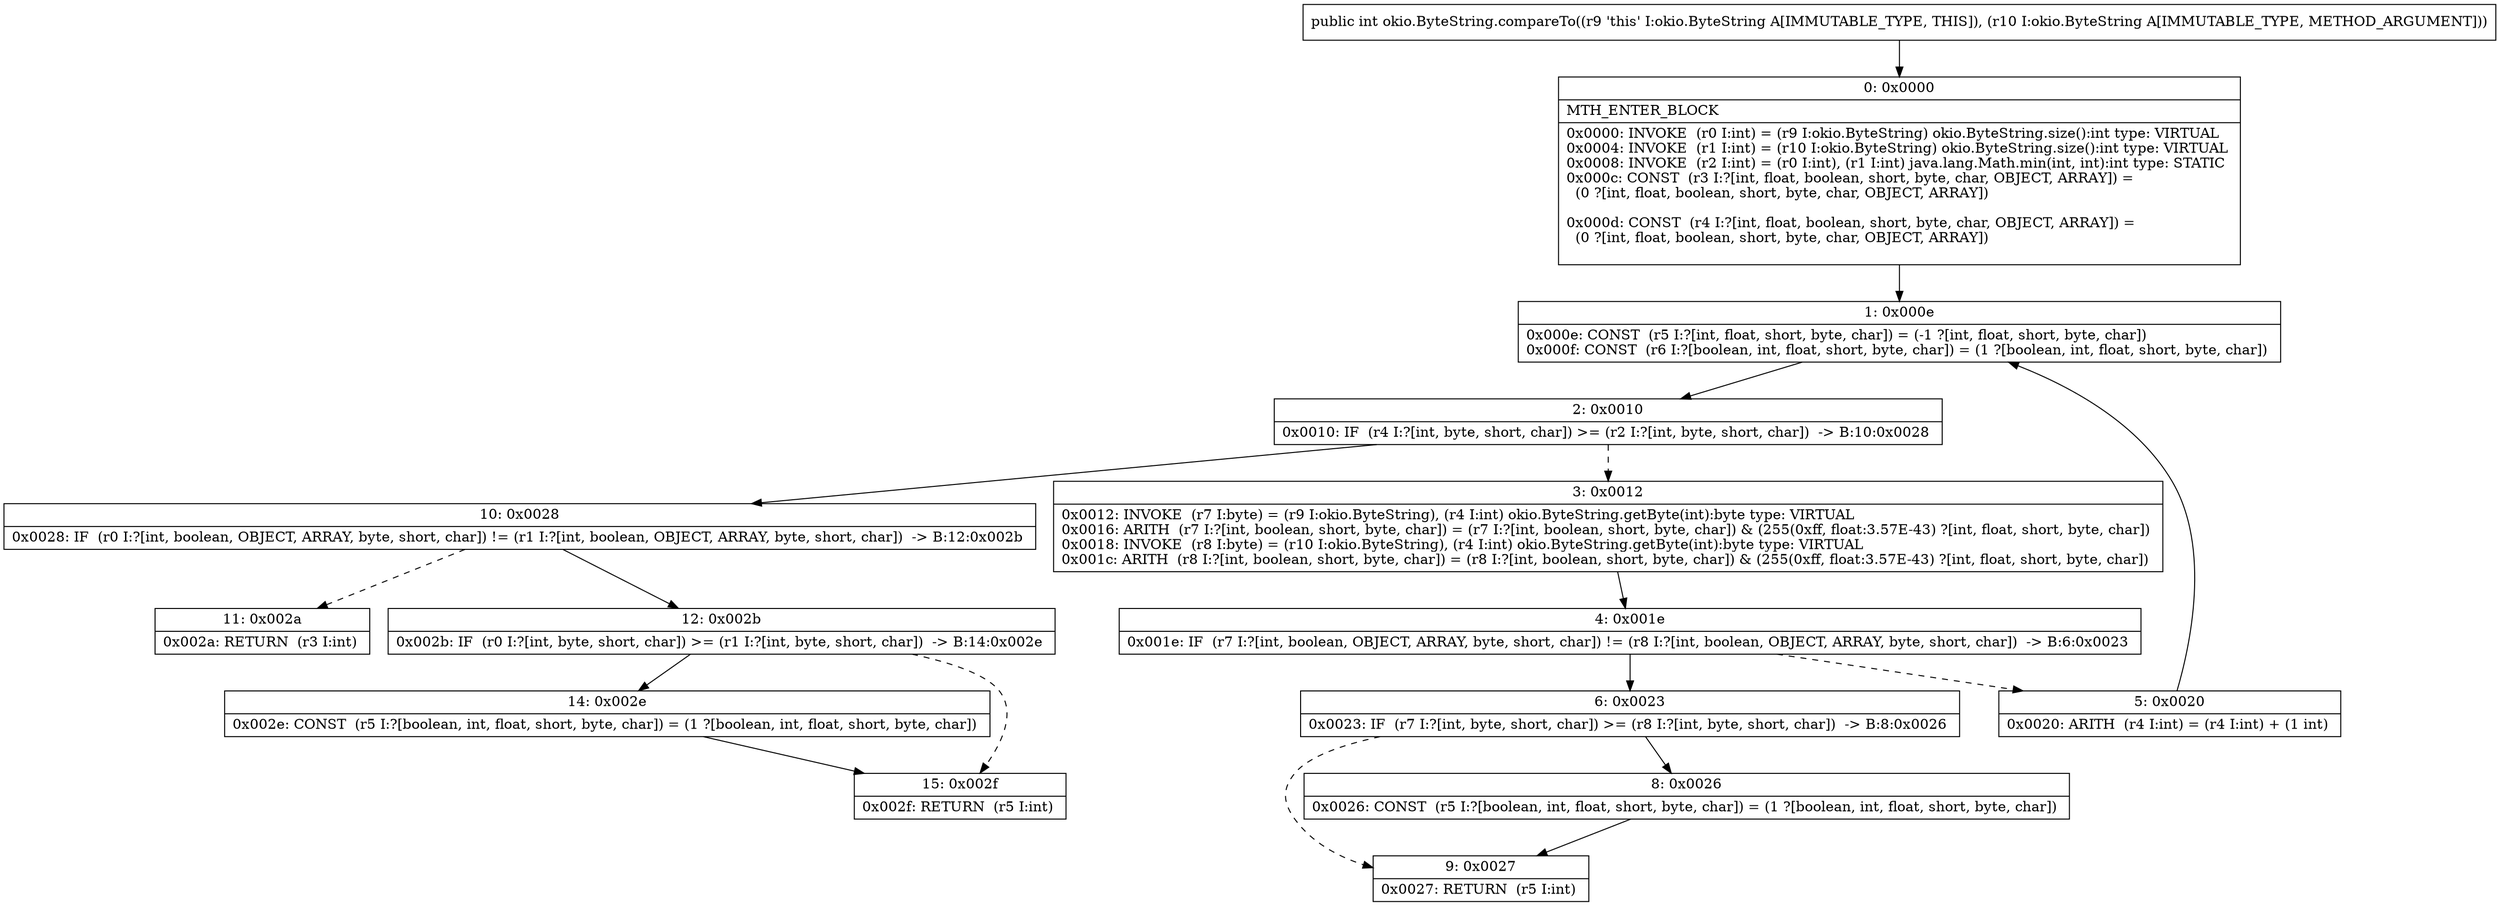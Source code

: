 digraph "CFG forokio.ByteString.compareTo(Lokio\/ByteString;)I" {
Node_0 [shape=record,label="{0\:\ 0x0000|MTH_ENTER_BLOCK\l|0x0000: INVOKE  (r0 I:int) = (r9 I:okio.ByteString) okio.ByteString.size():int type: VIRTUAL \l0x0004: INVOKE  (r1 I:int) = (r10 I:okio.ByteString) okio.ByteString.size():int type: VIRTUAL \l0x0008: INVOKE  (r2 I:int) = (r0 I:int), (r1 I:int) java.lang.Math.min(int, int):int type: STATIC \l0x000c: CONST  (r3 I:?[int, float, boolean, short, byte, char, OBJECT, ARRAY]) = \l  (0 ?[int, float, boolean, short, byte, char, OBJECT, ARRAY])\l \l0x000d: CONST  (r4 I:?[int, float, boolean, short, byte, char, OBJECT, ARRAY]) = \l  (0 ?[int, float, boolean, short, byte, char, OBJECT, ARRAY])\l \l}"];
Node_1 [shape=record,label="{1\:\ 0x000e|0x000e: CONST  (r5 I:?[int, float, short, byte, char]) = (\-1 ?[int, float, short, byte, char]) \l0x000f: CONST  (r6 I:?[boolean, int, float, short, byte, char]) = (1 ?[boolean, int, float, short, byte, char]) \l}"];
Node_2 [shape=record,label="{2\:\ 0x0010|0x0010: IF  (r4 I:?[int, byte, short, char]) \>= (r2 I:?[int, byte, short, char])  \-\> B:10:0x0028 \l}"];
Node_3 [shape=record,label="{3\:\ 0x0012|0x0012: INVOKE  (r7 I:byte) = (r9 I:okio.ByteString), (r4 I:int) okio.ByteString.getByte(int):byte type: VIRTUAL \l0x0016: ARITH  (r7 I:?[int, boolean, short, byte, char]) = (r7 I:?[int, boolean, short, byte, char]) & (255(0xff, float:3.57E\-43) ?[int, float, short, byte, char]) \l0x0018: INVOKE  (r8 I:byte) = (r10 I:okio.ByteString), (r4 I:int) okio.ByteString.getByte(int):byte type: VIRTUAL \l0x001c: ARITH  (r8 I:?[int, boolean, short, byte, char]) = (r8 I:?[int, boolean, short, byte, char]) & (255(0xff, float:3.57E\-43) ?[int, float, short, byte, char]) \l}"];
Node_4 [shape=record,label="{4\:\ 0x001e|0x001e: IF  (r7 I:?[int, boolean, OBJECT, ARRAY, byte, short, char]) != (r8 I:?[int, boolean, OBJECT, ARRAY, byte, short, char])  \-\> B:6:0x0023 \l}"];
Node_5 [shape=record,label="{5\:\ 0x0020|0x0020: ARITH  (r4 I:int) = (r4 I:int) + (1 int) \l}"];
Node_6 [shape=record,label="{6\:\ 0x0023|0x0023: IF  (r7 I:?[int, byte, short, char]) \>= (r8 I:?[int, byte, short, char])  \-\> B:8:0x0026 \l}"];
Node_8 [shape=record,label="{8\:\ 0x0026|0x0026: CONST  (r5 I:?[boolean, int, float, short, byte, char]) = (1 ?[boolean, int, float, short, byte, char]) \l}"];
Node_9 [shape=record,label="{9\:\ 0x0027|0x0027: RETURN  (r5 I:int) \l}"];
Node_10 [shape=record,label="{10\:\ 0x0028|0x0028: IF  (r0 I:?[int, boolean, OBJECT, ARRAY, byte, short, char]) != (r1 I:?[int, boolean, OBJECT, ARRAY, byte, short, char])  \-\> B:12:0x002b \l}"];
Node_11 [shape=record,label="{11\:\ 0x002a|0x002a: RETURN  (r3 I:int) \l}"];
Node_12 [shape=record,label="{12\:\ 0x002b|0x002b: IF  (r0 I:?[int, byte, short, char]) \>= (r1 I:?[int, byte, short, char])  \-\> B:14:0x002e \l}"];
Node_14 [shape=record,label="{14\:\ 0x002e|0x002e: CONST  (r5 I:?[boolean, int, float, short, byte, char]) = (1 ?[boolean, int, float, short, byte, char]) \l}"];
Node_15 [shape=record,label="{15\:\ 0x002f|0x002f: RETURN  (r5 I:int) \l}"];
MethodNode[shape=record,label="{public int okio.ByteString.compareTo((r9 'this' I:okio.ByteString A[IMMUTABLE_TYPE, THIS]), (r10 I:okio.ByteString A[IMMUTABLE_TYPE, METHOD_ARGUMENT])) }"];
MethodNode -> Node_0;
Node_0 -> Node_1;
Node_1 -> Node_2;
Node_2 -> Node_3[style=dashed];
Node_2 -> Node_10;
Node_3 -> Node_4;
Node_4 -> Node_5[style=dashed];
Node_4 -> Node_6;
Node_5 -> Node_1;
Node_6 -> Node_8;
Node_6 -> Node_9[style=dashed];
Node_8 -> Node_9;
Node_10 -> Node_11[style=dashed];
Node_10 -> Node_12;
Node_12 -> Node_14;
Node_12 -> Node_15[style=dashed];
Node_14 -> Node_15;
}

